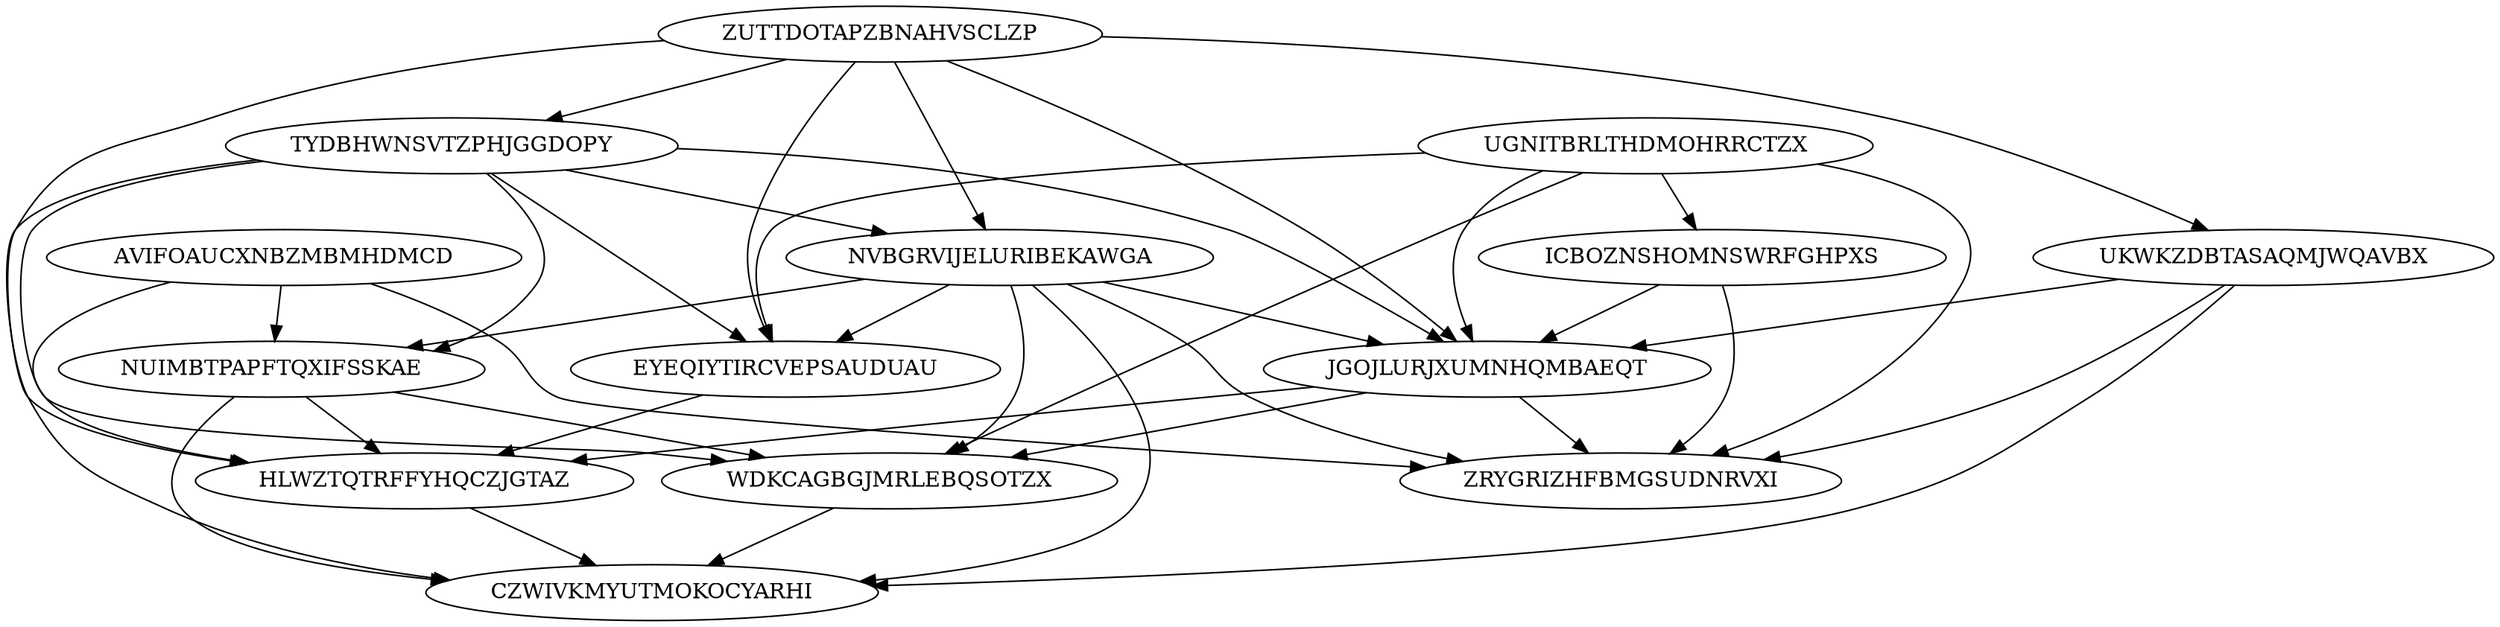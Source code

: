 digraph N14M40 {
	AVIFOAUCXNBZMBMHDMCD	[Weight=14];
	ZUTTDOTAPZBNAHVSCLZP	[Weight=12];
	UKWKZDBTASAQMJWQAVBX	[Weight=13];
	UGNITBRLTHDMOHRRCTZX	[Weight=16];
	TYDBHWNSVTZPHJGGDOPY	[Weight=11];
	ICBOZNSHOMNSWRFGHPXS	[Weight=17];
	NVBGRVIJELURIBEKAWGA	[Weight=13];
	NUIMBTPAPFTQXIFSSKAE	[Weight=18];
	JGOJLURJXUMNHQMBAEQT	[Weight=19];
	WDKCAGBGJMRLEBQSOTZX	[Weight=12];
	ZRYGRIZHFBMGSUDNRVXI	[Weight=10];
	EYEQIYTIRCVEPSAUDUAU	[Weight=16];
	HLWZTQTRFFYHQCZJGTAZ	[Weight=15];
	CZWIVKMYUTMOKOCYARHI	[Weight=10];
	UGNITBRLTHDMOHRRCTZX -> JGOJLURJXUMNHQMBAEQT [Weight=11];
	ZUTTDOTAPZBNAHVSCLZP -> UKWKZDBTASAQMJWQAVBX [Weight=13];
	NVBGRVIJELURIBEKAWGA -> WDKCAGBGJMRLEBQSOTZX [Weight=14];
	JGOJLURJXUMNHQMBAEQT -> HLWZTQTRFFYHQCZJGTAZ [Weight=11];
	NUIMBTPAPFTQXIFSSKAE -> WDKCAGBGJMRLEBQSOTZX [Weight=14];
	NVBGRVIJELURIBEKAWGA -> ZRYGRIZHFBMGSUDNRVXI [Weight=12];
	NVBGRVIJELURIBEKAWGA -> EYEQIYTIRCVEPSAUDUAU [Weight=12];
	TYDBHWNSVTZPHJGGDOPY -> EYEQIYTIRCVEPSAUDUAU [Weight=11];
	ZUTTDOTAPZBNAHVSCLZP -> TYDBHWNSVTZPHJGGDOPY [Weight=18];
	AVIFOAUCXNBZMBMHDMCD -> ZRYGRIZHFBMGSUDNRVXI [Weight=20];
	NUIMBTPAPFTQXIFSSKAE -> CZWIVKMYUTMOKOCYARHI [Weight=15];
	UGNITBRLTHDMOHRRCTZX -> WDKCAGBGJMRLEBQSOTZX [Weight=16];
	TYDBHWNSVTZPHJGGDOPY -> NVBGRVIJELURIBEKAWGA [Weight=14];
	UKWKZDBTASAQMJWQAVBX -> JGOJLURJXUMNHQMBAEQT [Weight=15];
	ZUTTDOTAPZBNAHVSCLZP -> JGOJLURJXUMNHQMBAEQT [Weight=10];
	ZUTTDOTAPZBNAHVSCLZP -> NVBGRVIJELURIBEKAWGA [Weight=12];
	NVBGRVIJELURIBEKAWGA -> JGOJLURJXUMNHQMBAEQT [Weight=20];
	TYDBHWNSVTZPHJGGDOPY -> WDKCAGBGJMRLEBQSOTZX [Weight=10];
	AVIFOAUCXNBZMBMHDMCD -> HLWZTQTRFFYHQCZJGTAZ [Weight=13];
	UKWKZDBTASAQMJWQAVBX -> ZRYGRIZHFBMGSUDNRVXI [Weight=14];
	UKWKZDBTASAQMJWQAVBX -> CZWIVKMYUTMOKOCYARHI [Weight=18];
	HLWZTQTRFFYHQCZJGTAZ -> CZWIVKMYUTMOKOCYARHI [Weight=20];
	AVIFOAUCXNBZMBMHDMCD -> NUIMBTPAPFTQXIFSSKAE [Weight=10];
	NUIMBTPAPFTQXIFSSKAE -> HLWZTQTRFFYHQCZJGTAZ [Weight=16];
	TYDBHWNSVTZPHJGGDOPY -> JGOJLURJXUMNHQMBAEQT [Weight=10];
	TYDBHWNSVTZPHJGGDOPY -> NUIMBTPAPFTQXIFSSKAE [Weight=15];
	ICBOZNSHOMNSWRFGHPXS -> JGOJLURJXUMNHQMBAEQT [Weight=19];
	EYEQIYTIRCVEPSAUDUAU -> HLWZTQTRFFYHQCZJGTAZ [Weight=10];
	ZUTTDOTAPZBNAHVSCLZP -> HLWZTQTRFFYHQCZJGTAZ [Weight=17];
	WDKCAGBGJMRLEBQSOTZX -> CZWIVKMYUTMOKOCYARHI [Weight=11];
	NVBGRVIJELURIBEKAWGA -> NUIMBTPAPFTQXIFSSKAE [Weight=10];
	NVBGRVIJELURIBEKAWGA -> CZWIVKMYUTMOKOCYARHI [Weight=20];
	UGNITBRLTHDMOHRRCTZX -> ICBOZNSHOMNSWRFGHPXS [Weight=19];
	JGOJLURJXUMNHQMBAEQT -> WDKCAGBGJMRLEBQSOTZX [Weight=10];
	ICBOZNSHOMNSWRFGHPXS -> ZRYGRIZHFBMGSUDNRVXI [Weight=12];
	TYDBHWNSVTZPHJGGDOPY -> CZWIVKMYUTMOKOCYARHI [Weight=11];
	UGNITBRLTHDMOHRRCTZX -> ZRYGRIZHFBMGSUDNRVXI [Weight=16];
	ZUTTDOTAPZBNAHVSCLZP -> EYEQIYTIRCVEPSAUDUAU [Weight=12];
	JGOJLURJXUMNHQMBAEQT -> ZRYGRIZHFBMGSUDNRVXI [Weight=20];
	UGNITBRLTHDMOHRRCTZX -> EYEQIYTIRCVEPSAUDUAU [Weight=19];
}
